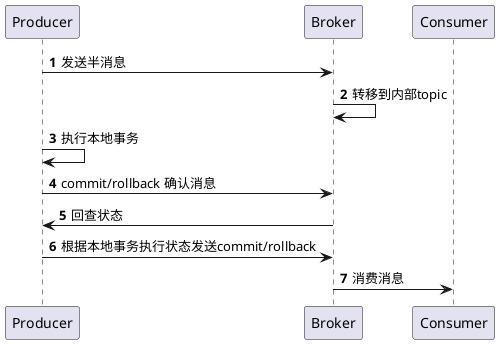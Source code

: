 @startuml
autonumber

Producer -> Broker: 发送半消息
Broker -> Broker: 转移到内部topic
Producer -> Producer: 执行本地事务
Producer -> Broker: commit/rollback 确认消息

Broker -> Producer: 回查状态
Producer -> Broker: 根据本地事务执行状态发送commit/rollback

Broker -> Consumer: 消费消息
@enduml